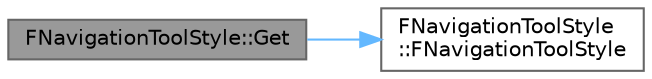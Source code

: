 digraph "FNavigationToolStyle::Get"
{
 // INTERACTIVE_SVG=YES
 // LATEX_PDF_SIZE
  bgcolor="transparent";
  edge [fontname=Helvetica,fontsize=10,labelfontname=Helvetica,labelfontsize=10];
  node [fontname=Helvetica,fontsize=10,shape=box,height=0.2,width=0.4];
  rankdir="LR";
  Node1 [id="Node000001",label="FNavigationToolStyle::Get",height=0.2,width=0.4,color="gray40", fillcolor="grey60", style="filled", fontcolor="black",tooltip=" "];
  Node1 -> Node2 [id="edge1_Node000001_Node000002",color="steelblue1",style="solid",tooltip=" "];
  Node2 [id="Node000002",label="FNavigationToolStyle\l::FNavigationToolStyle",height=0.2,width=0.4,color="grey40", fillcolor="white", style="filled",URL="$d6/d9a/classFNavigationToolStyle.html#ab7ad17493ba9ea4d1212ac39bb7038d6",tooltip=" "];
}
